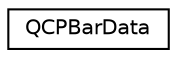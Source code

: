 digraph "Graphical Class Hierarchy"
{
  edge [fontname="Helvetica",fontsize="10",labelfontname="Helvetica",labelfontsize="10"];
  node [fontname="Helvetica",fontsize="10",shape=record];
  rankdir="LR";
  Node0 [label="QCPBarData",height=0.2,width=0.4,color="black", fillcolor="white", style="filled",URL="$de/d54/class_q_c_p_bar_data.html",tooltip="Holds the data of one single data point (one bar) for QCPBars. "];
}
